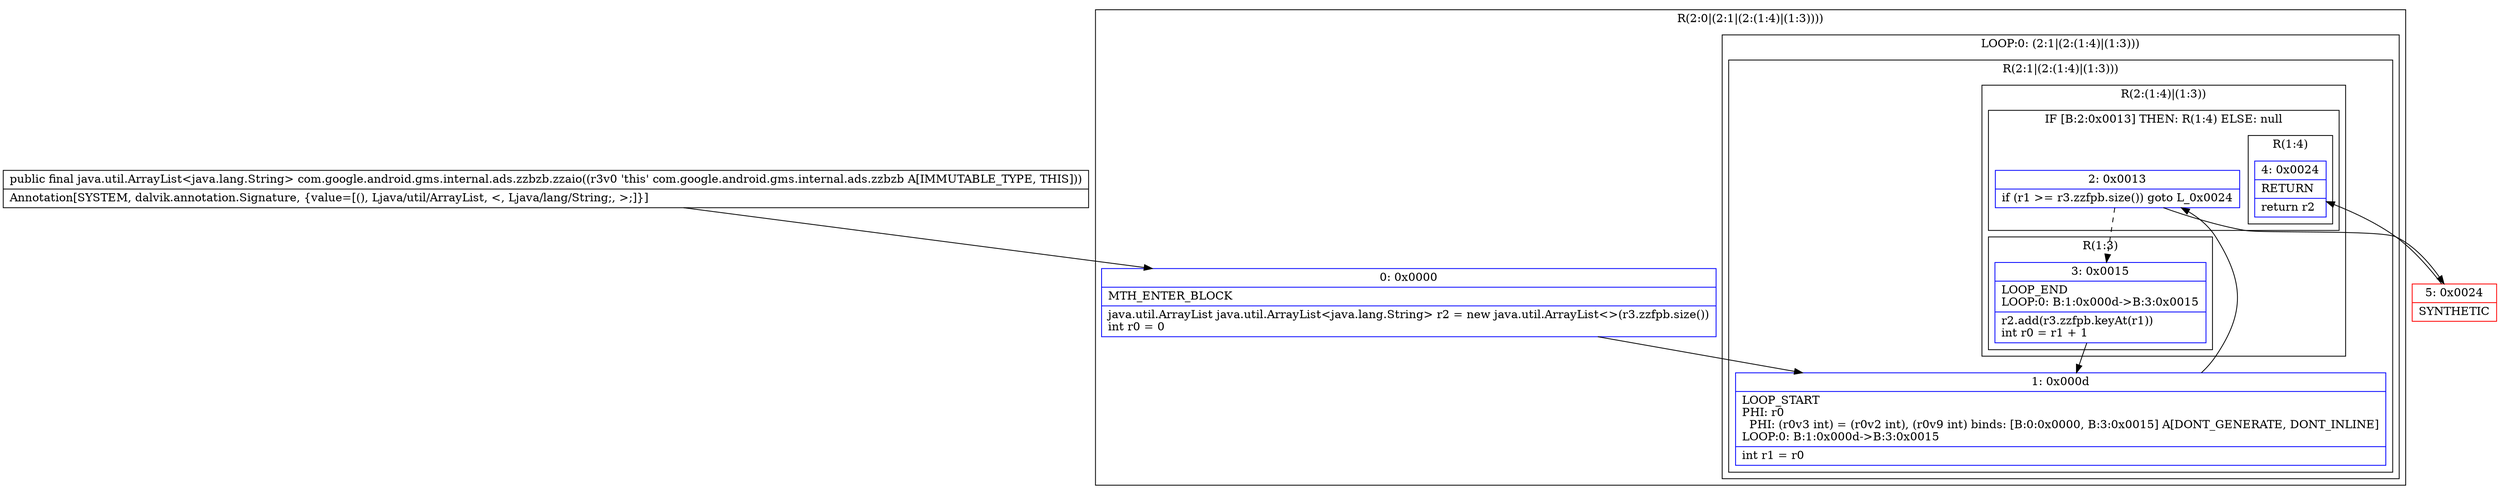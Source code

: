 digraph "CFG forcom.google.android.gms.internal.ads.zzbzb.zzaio()Ljava\/util\/ArrayList;" {
subgraph cluster_Region_503777081 {
label = "R(2:0|(2:1|(2:(1:4)|(1:3))))";
node [shape=record,color=blue];
Node_0 [shape=record,label="{0\:\ 0x0000|MTH_ENTER_BLOCK\l|java.util.ArrayList java.util.ArrayList\<java.lang.String\> r2 = new java.util.ArrayList\<\>(r3.zzfpb.size())\lint r0 = 0\l}"];
subgraph cluster_LoopRegion_2134527615 {
label = "LOOP:0: (2:1|(2:(1:4)|(1:3)))";
node [shape=record,color=blue];
subgraph cluster_Region_541897336 {
label = "R(2:1|(2:(1:4)|(1:3)))";
node [shape=record,color=blue];
Node_1 [shape=record,label="{1\:\ 0x000d|LOOP_START\lPHI: r0 \l  PHI: (r0v3 int) = (r0v2 int), (r0v9 int) binds: [B:0:0x0000, B:3:0x0015] A[DONT_GENERATE, DONT_INLINE]\lLOOP:0: B:1:0x000d\-\>B:3:0x0015\l|int r1 = r0\l}"];
subgraph cluster_Region_805353501 {
label = "R(2:(1:4)|(1:3))";
node [shape=record,color=blue];
subgraph cluster_IfRegion_114575239 {
label = "IF [B:2:0x0013] THEN: R(1:4) ELSE: null";
node [shape=record,color=blue];
Node_2 [shape=record,label="{2\:\ 0x0013|if (r1 \>= r3.zzfpb.size()) goto L_0x0024\l}"];
subgraph cluster_Region_1967293761 {
label = "R(1:4)";
node [shape=record,color=blue];
Node_4 [shape=record,label="{4\:\ 0x0024|RETURN\l|return r2\l}"];
}
}
subgraph cluster_Region_422066392 {
label = "R(1:3)";
node [shape=record,color=blue];
Node_3 [shape=record,label="{3\:\ 0x0015|LOOP_END\lLOOP:0: B:1:0x000d\-\>B:3:0x0015\l|r2.add(r3.zzfpb.keyAt(r1))\lint r0 = r1 + 1\l}"];
}
}
}
}
}
Node_5 [shape=record,color=red,label="{5\:\ 0x0024|SYNTHETIC\l}"];
MethodNode[shape=record,label="{public final java.util.ArrayList\<java.lang.String\> com.google.android.gms.internal.ads.zzbzb.zzaio((r3v0 'this' com.google.android.gms.internal.ads.zzbzb A[IMMUTABLE_TYPE, THIS]))  | Annotation[SYSTEM, dalvik.annotation.Signature, \{value=[(), Ljava\/util\/ArrayList, \<, Ljava\/lang\/String;, \>;]\}]\l}"];
MethodNode -> Node_0;
Node_0 -> Node_1;
Node_1 -> Node_2;
Node_2 -> Node_3[style=dashed];
Node_2 -> Node_5;
Node_3 -> Node_1;
Node_5 -> Node_4;
}

